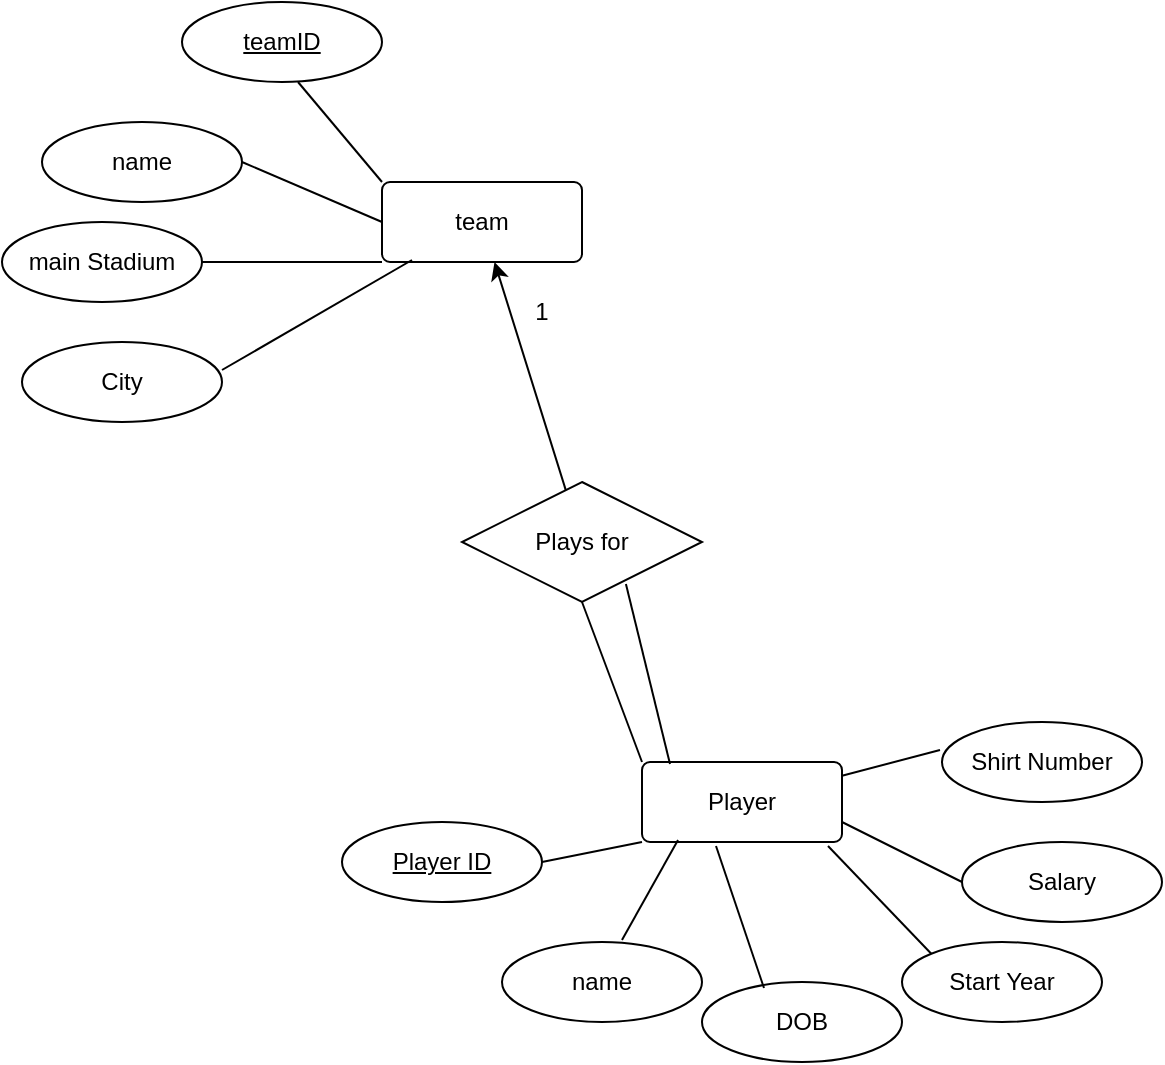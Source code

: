 <mxfile version="24.2.0" type="github">
  <diagram id="R2lEEEUBdFMjLlhIrx00" name="Page-1">
    <mxGraphModel dx="671" dy="786" grid="1" gridSize="10" guides="1" tooltips="1" connect="1" arrows="1" fold="1" page="1" pageScale="1" pageWidth="850" pageHeight="1100" math="0" shadow="0" extFonts="Permanent Marker^https://fonts.googleapis.com/css?family=Permanent+Marker">
      <root>
        <mxCell id="0" />
        <mxCell id="1" parent="0" />
        <mxCell id="FYlKtJ1EGxiQtm9-EcXI-2" value="team" style="rounded=1;arcSize=10;whiteSpace=wrap;html=1;align=center;" vertex="1" parent="1">
          <mxGeometry x="310" y="270" width="100" height="40" as="geometry" />
        </mxCell>
        <mxCell id="FYlKtJ1EGxiQtm9-EcXI-3" value="teamID" style="ellipse;whiteSpace=wrap;html=1;align=center;fontStyle=4;" vertex="1" parent="1">
          <mxGeometry x="210" y="180" width="100" height="40" as="geometry" />
        </mxCell>
        <mxCell id="FYlKtJ1EGxiQtm9-EcXI-4" value="" style="endArrow=none;html=1;rounded=0;entryX=0.58;entryY=1;entryDx=0;entryDy=0;entryPerimeter=0;exitX=0;exitY=0;exitDx=0;exitDy=0;" edge="1" parent="1" source="FYlKtJ1EGxiQtm9-EcXI-2" target="FYlKtJ1EGxiQtm9-EcXI-3">
          <mxGeometry width="50" height="50" relative="1" as="geometry">
            <mxPoint x="250" y="320" as="sourcePoint" />
            <mxPoint x="300" y="270" as="targetPoint" />
          </mxGeometry>
        </mxCell>
        <mxCell id="FYlKtJ1EGxiQtm9-EcXI-5" value="name" style="ellipse;whiteSpace=wrap;html=1;align=center;" vertex="1" parent="1">
          <mxGeometry x="140" y="240" width="100" height="40" as="geometry" />
        </mxCell>
        <mxCell id="FYlKtJ1EGxiQtm9-EcXI-6" value="" style="endArrow=none;html=1;rounded=0;entryX=0;entryY=0.5;entryDx=0;entryDy=0;exitX=1;exitY=0.5;exitDx=0;exitDy=0;" edge="1" parent="1" source="FYlKtJ1EGxiQtm9-EcXI-5" target="FYlKtJ1EGxiQtm9-EcXI-2">
          <mxGeometry width="50" height="50" relative="1" as="geometry">
            <mxPoint x="270" y="350" as="sourcePoint" />
            <mxPoint x="320" y="300" as="targetPoint" />
          </mxGeometry>
        </mxCell>
        <mxCell id="FYlKtJ1EGxiQtm9-EcXI-7" value="main Stadium" style="ellipse;whiteSpace=wrap;html=1;align=center;" vertex="1" parent="1">
          <mxGeometry x="120" y="290" width="100" height="40" as="geometry" />
        </mxCell>
        <mxCell id="FYlKtJ1EGxiQtm9-EcXI-8" value="" style="endArrow=none;html=1;rounded=0;entryX=0;entryY=1;entryDx=0;entryDy=0;exitX=1;exitY=0.5;exitDx=0;exitDy=0;" edge="1" parent="1" source="FYlKtJ1EGxiQtm9-EcXI-7" target="FYlKtJ1EGxiQtm9-EcXI-2">
          <mxGeometry width="50" height="50" relative="1" as="geometry">
            <mxPoint x="250" y="380" as="sourcePoint" />
            <mxPoint x="300" y="330" as="targetPoint" />
          </mxGeometry>
        </mxCell>
        <mxCell id="FYlKtJ1EGxiQtm9-EcXI-9" value="City" style="ellipse;whiteSpace=wrap;html=1;align=center;" vertex="1" parent="1">
          <mxGeometry x="130" y="350" width="100" height="40" as="geometry" />
        </mxCell>
        <mxCell id="FYlKtJ1EGxiQtm9-EcXI-10" value="" style="endArrow=none;html=1;rounded=0;entryX=0.15;entryY=0.975;entryDx=0;entryDy=0;entryPerimeter=0;exitX=1;exitY=0.35;exitDx=0;exitDy=0;exitPerimeter=0;" edge="1" parent="1" source="FYlKtJ1EGxiQtm9-EcXI-9" target="FYlKtJ1EGxiQtm9-EcXI-2">
          <mxGeometry width="50" height="50" relative="1" as="geometry">
            <mxPoint x="260" y="390" as="sourcePoint" />
            <mxPoint x="310" y="340" as="targetPoint" />
          </mxGeometry>
        </mxCell>
        <mxCell id="FYlKtJ1EGxiQtm9-EcXI-11" value="Player" style="rounded=1;arcSize=10;whiteSpace=wrap;html=1;align=center;" vertex="1" parent="1">
          <mxGeometry x="440" y="560" width="100" height="40" as="geometry" />
        </mxCell>
        <mxCell id="FYlKtJ1EGxiQtm9-EcXI-12" value="" style="endArrow=none;html=1;rounded=0;entryX=0;entryY=0;entryDx=0;entryDy=0;exitX=0.5;exitY=1;exitDx=0;exitDy=0;" edge="1" parent="1" source="FYlKtJ1EGxiQtm9-EcXI-13" target="FYlKtJ1EGxiQtm9-EcXI-11">
          <mxGeometry width="50" height="50" relative="1" as="geometry">
            <mxPoint x="410" y="450" as="sourcePoint" />
            <mxPoint x="380" y="470" as="targetPoint" />
          </mxGeometry>
        </mxCell>
        <mxCell id="FYlKtJ1EGxiQtm9-EcXI-13" value="Plays for" style="shape=rhombus;perimeter=rhombusPerimeter;whiteSpace=wrap;html=1;align=center;" vertex="1" parent="1">
          <mxGeometry x="350" y="420" width="120" height="60" as="geometry" />
        </mxCell>
        <mxCell id="FYlKtJ1EGxiQtm9-EcXI-14" value="" style="endArrow=classic;html=1;rounded=0;" edge="1" parent="1" source="FYlKtJ1EGxiQtm9-EcXI-13" target="FYlKtJ1EGxiQtm9-EcXI-2">
          <mxGeometry width="50" height="50" relative="1" as="geometry">
            <mxPoint x="280" y="430" as="sourcePoint" />
            <mxPoint x="330" y="380" as="targetPoint" />
          </mxGeometry>
        </mxCell>
        <mxCell id="FYlKtJ1EGxiQtm9-EcXI-15" value="1" style="text;strokeColor=none;align=center;fillColor=none;html=1;verticalAlign=middle;whiteSpace=wrap;rounded=0;" vertex="1" parent="1">
          <mxGeometry x="360" y="320" width="60" height="30" as="geometry" />
        </mxCell>
        <mxCell id="FYlKtJ1EGxiQtm9-EcXI-16" value="" style="endArrow=none;html=1;rounded=0;entryX=0.683;entryY=0.85;entryDx=0;entryDy=0;entryPerimeter=0;exitX=0.14;exitY=0.025;exitDx=0;exitDy=0;exitPerimeter=0;" edge="1" parent="1" source="FYlKtJ1EGxiQtm9-EcXI-11" target="FYlKtJ1EGxiQtm9-EcXI-13">
          <mxGeometry width="50" height="50" relative="1" as="geometry">
            <mxPoint x="452" y="557" as="sourcePoint" />
            <mxPoint x="360" y="520" as="targetPoint" />
          </mxGeometry>
        </mxCell>
        <mxCell id="FYlKtJ1EGxiQtm9-EcXI-17" value="Player ID" style="ellipse;whiteSpace=wrap;html=1;align=center;fontStyle=4;" vertex="1" parent="1">
          <mxGeometry x="290" y="590" width="100" height="40" as="geometry" />
        </mxCell>
        <mxCell id="FYlKtJ1EGxiQtm9-EcXI-18" value="" style="endArrow=none;html=1;rounded=0;entryX=0;entryY=1;entryDx=0;entryDy=0;exitX=1;exitY=0.5;exitDx=0;exitDy=0;" edge="1" parent="1" source="FYlKtJ1EGxiQtm9-EcXI-17" target="FYlKtJ1EGxiQtm9-EcXI-11">
          <mxGeometry width="50" height="50" relative="1" as="geometry">
            <mxPoint x="420" y="680" as="sourcePoint" />
            <mxPoint x="470" y="630" as="targetPoint" />
          </mxGeometry>
        </mxCell>
        <mxCell id="FYlKtJ1EGxiQtm9-EcXI-19" value="name" style="ellipse;whiteSpace=wrap;html=1;align=center;" vertex="1" parent="1">
          <mxGeometry x="370" y="650" width="100" height="40" as="geometry" />
        </mxCell>
        <mxCell id="FYlKtJ1EGxiQtm9-EcXI-20" value="" style="endArrow=none;html=1;rounded=0;entryX=0.18;entryY=0.975;entryDx=0;entryDy=0;entryPerimeter=0;exitX=0.6;exitY=-0.025;exitDx=0;exitDy=0;exitPerimeter=0;" edge="1" parent="1" source="FYlKtJ1EGxiQtm9-EcXI-19" target="FYlKtJ1EGxiQtm9-EcXI-11">
          <mxGeometry width="50" height="50" relative="1" as="geometry">
            <mxPoint x="440" y="660" as="sourcePoint" />
            <mxPoint x="490" y="610" as="targetPoint" />
          </mxGeometry>
        </mxCell>
        <mxCell id="FYlKtJ1EGxiQtm9-EcXI-21" value="DOB" style="ellipse;whiteSpace=wrap;html=1;align=center;" vertex="1" parent="1">
          <mxGeometry x="470" y="670" width="100" height="40" as="geometry" />
        </mxCell>
        <mxCell id="FYlKtJ1EGxiQtm9-EcXI-22" value="" style="endArrow=none;html=1;rounded=0;entryX=0.37;entryY=1.05;entryDx=0;entryDy=0;entryPerimeter=0;exitX=0.31;exitY=0.075;exitDx=0;exitDy=0;exitPerimeter=0;" edge="1" parent="1" source="FYlKtJ1EGxiQtm9-EcXI-21" target="FYlKtJ1EGxiQtm9-EcXI-11">
          <mxGeometry width="50" height="50" relative="1" as="geometry">
            <mxPoint x="510" y="670" as="sourcePoint" />
            <mxPoint x="560" y="620" as="targetPoint" />
          </mxGeometry>
        </mxCell>
        <mxCell id="FYlKtJ1EGxiQtm9-EcXI-23" value="Start Year" style="ellipse;whiteSpace=wrap;html=1;align=center;" vertex="1" parent="1">
          <mxGeometry x="570" y="650" width="100" height="40" as="geometry" />
        </mxCell>
        <mxCell id="FYlKtJ1EGxiQtm9-EcXI-24" value="" style="endArrow=none;html=1;rounded=0;entryX=0;entryY=0;entryDx=0;entryDy=0;exitX=0.93;exitY=1.05;exitDx=0;exitDy=0;exitPerimeter=0;" edge="1" parent="1" source="FYlKtJ1EGxiQtm9-EcXI-11" target="FYlKtJ1EGxiQtm9-EcXI-23">
          <mxGeometry width="50" height="50" relative="1" as="geometry">
            <mxPoint x="540" y="610" as="sourcePoint" />
            <mxPoint x="590" y="560" as="targetPoint" />
          </mxGeometry>
        </mxCell>
        <mxCell id="FYlKtJ1EGxiQtm9-EcXI-25" value="Salary" style="ellipse;whiteSpace=wrap;html=1;align=center;" vertex="1" parent="1">
          <mxGeometry x="600" y="600" width="100" height="40" as="geometry" />
        </mxCell>
        <mxCell id="FYlKtJ1EGxiQtm9-EcXI-26" value="" style="endArrow=none;html=1;rounded=0;entryX=0;entryY=0.5;entryDx=0;entryDy=0;exitX=1;exitY=0.75;exitDx=0;exitDy=0;" edge="1" parent="1" source="FYlKtJ1EGxiQtm9-EcXI-11" target="FYlKtJ1EGxiQtm9-EcXI-25">
          <mxGeometry width="50" height="50" relative="1" as="geometry">
            <mxPoint x="550" y="590" as="sourcePoint" />
            <mxPoint x="600" y="540" as="targetPoint" />
          </mxGeometry>
        </mxCell>
        <mxCell id="FYlKtJ1EGxiQtm9-EcXI-27" value="Shirt Number" style="ellipse;whiteSpace=wrap;html=1;align=center;" vertex="1" parent="1">
          <mxGeometry x="590" y="540" width="100" height="40" as="geometry" />
        </mxCell>
        <mxCell id="FYlKtJ1EGxiQtm9-EcXI-28" value="" style="endArrow=none;html=1;rounded=0;entryX=-0.01;entryY=0.35;entryDx=0;entryDy=0;entryPerimeter=0;" edge="1" parent="1" source="FYlKtJ1EGxiQtm9-EcXI-11" target="FYlKtJ1EGxiQtm9-EcXI-27">
          <mxGeometry width="50" height="50" relative="1" as="geometry">
            <mxPoint x="550" y="490" as="sourcePoint" />
            <mxPoint x="600" y="440" as="targetPoint" />
          </mxGeometry>
        </mxCell>
      </root>
    </mxGraphModel>
  </diagram>
</mxfile>
